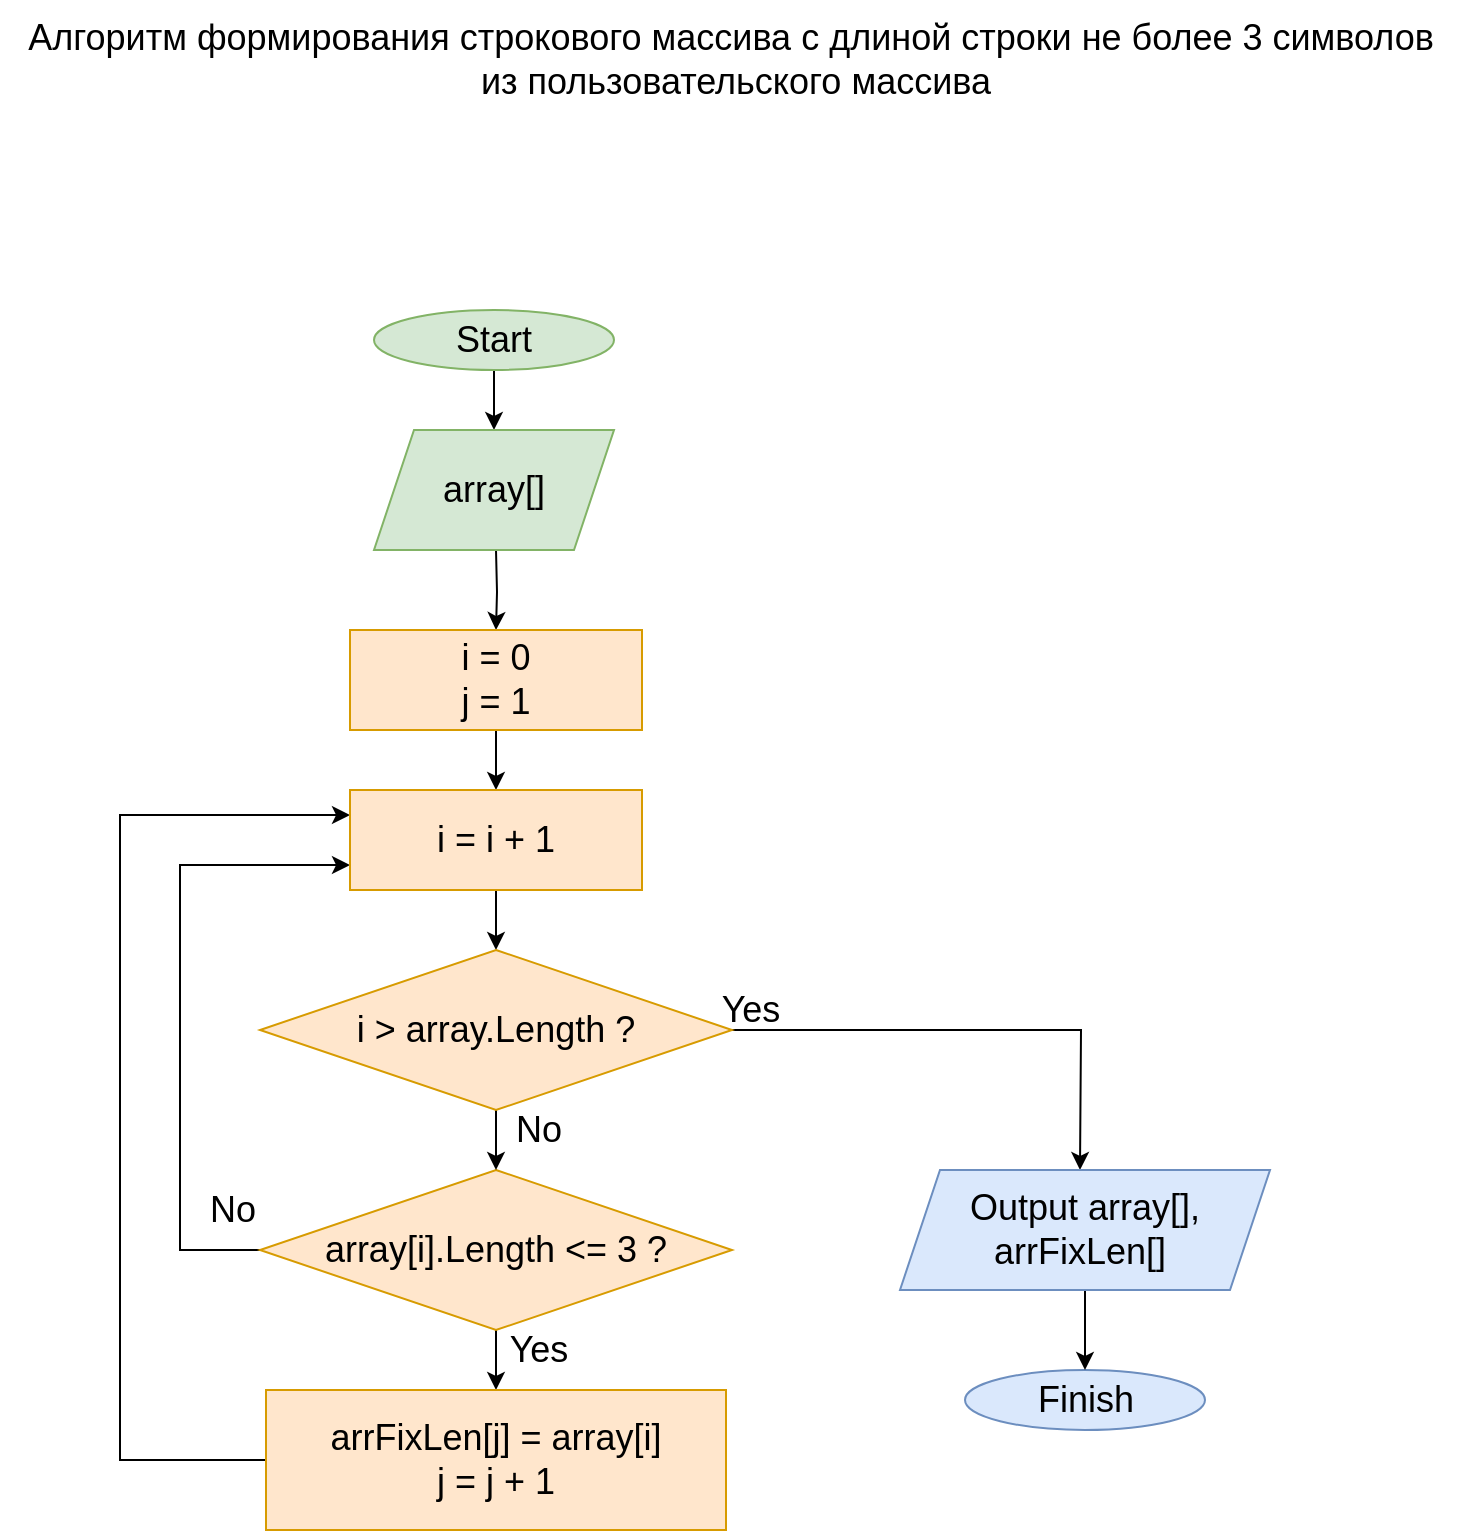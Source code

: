 <mxfile version="20.3.0" type="device"><diagram id="Tspk_7KD-ZsVzdfw8PLb" name="Страница 1"><mxGraphModel dx="1422" dy="964" grid="1" gridSize="10" guides="1" tooltips="1" connect="1" arrows="1" fold="1" page="1" pageScale="1" pageWidth="827" pageHeight="1169" math="0" shadow="0"><root><mxCell id="0"/><mxCell id="1" parent="0"/><mxCell id="B_0Bkot2f0OBIJt_bCjd-59" value="" style="edgeStyle=orthogonalEdgeStyle;rounded=0;orthogonalLoop=1;jettySize=auto;html=1;" edge="1" parent="1" source="u67WQYaS8gL_pzxMmlp0-2" target="B_0Bkot2f0OBIJt_bCjd-54"><mxGeometry relative="1" as="geometry"/></mxCell><mxCell id="u67WQYaS8gL_pzxMmlp0-2" value="Start" style="ellipse;whiteSpace=wrap;html=1;fontSize=18;fillColor=#d5e8d4;strokeColor=#82b366;" parent="1" vertex="1"><mxGeometry x="257" y="200" width="120" height="30" as="geometry"/></mxCell><mxCell id="B_0Bkot2f0OBIJt_bCjd-28" value="" style="edgeStyle=orthogonalEdgeStyle;rounded=0;orthogonalLoop=1;jettySize=auto;html=1;" edge="1" parent="1" target="B_0Bkot2f0OBIJt_bCjd-18"><mxGeometry relative="1" as="geometry"><mxPoint x="318" y="320" as="sourcePoint"/></mxGeometry></mxCell><mxCell id="UugS_S0v4DMFoO7nW22H-20" value="Finish" style="ellipse;whiteSpace=wrap;html=1;fontSize=18;fillColor=#dae8fc;strokeColor=#6c8ebf;" parent="1" vertex="1"><mxGeometry x="552.5" y="730" width="120" height="30" as="geometry"/></mxCell><mxCell id="B_0Bkot2f0OBIJt_bCjd-5" style="edgeStyle=orthogonalEdgeStyle;rounded=0;orthogonalLoop=1;jettySize=auto;html=1;exitX=0.5;exitY=1;exitDx=0;exitDy=0;fillColor=#d5e8d4;strokeColor=#82b366;" edge="1" parent="1"><mxGeometry relative="1" as="geometry"><mxPoint x="317" y="230" as="sourcePoint"/><mxPoint x="317" y="230" as="targetPoint"/></mxGeometry></mxCell><mxCell id="B_0Bkot2f0OBIJt_bCjd-43" value="" style="edgeStyle=orthogonalEdgeStyle;rounded=0;orthogonalLoop=1;jettySize=auto;html=1;" edge="1" parent="1" source="B_0Bkot2f0OBIJt_bCjd-18" target="B_0Bkot2f0OBIJt_bCjd-37"><mxGeometry relative="1" as="geometry"/></mxCell><mxCell id="B_0Bkot2f0OBIJt_bCjd-18" value="i = 0&lt;br&gt;j = 1" style="rounded=0;whiteSpace=wrap;html=1;fontSize=18;fillColor=#ffe6cc;strokeColor=#d79b00;" vertex="1" parent="1"><mxGeometry x="245" y="360" width="146" height="50" as="geometry"/></mxCell><mxCell id="B_0Bkot2f0OBIJt_bCjd-19" value="No" style="text;html=1;align=center;verticalAlign=middle;resizable=0;points=[];autosize=1;strokeColor=none;fillColor=none;fontSize=18;" vertex="1" parent="1"><mxGeometry x="161" y="630" width="50" height="40" as="geometry"/></mxCell><mxCell id="B_0Bkot2f0OBIJt_bCjd-33" value="" style="edgeStyle=orthogonalEdgeStyle;rounded=0;orthogonalLoop=1;jettySize=auto;html=1;" edge="1" parent="1" source="B_0Bkot2f0OBIJt_bCjd-21"><mxGeometry relative="1" as="geometry"><mxPoint x="318" y="740" as="targetPoint"/></mxGeometry></mxCell><mxCell id="B_0Bkot2f0OBIJt_bCjd-44" style="edgeStyle=orthogonalEdgeStyle;rounded=0;orthogonalLoop=1;jettySize=auto;html=1;exitX=0;exitY=0.5;exitDx=0;exitDy=0;entryX=0;entryY=0.75;entryDx=0;entryDy=0;" edge="1" parent="1" source="B_0Bkot2f0OBIJt_bCjd-21" target="B_0Bkot2f0OBIJt_bCjd-37"><mxGeometry relative="1" as="geometry"><mxPoint x="210" y="470" as="targetPoint"/><Array as="points"><mxPoint x="160" y="570"/><mxPoint x="160" y="478"/><mxPoint x="210" y="478"/></Array></mxGeometry></mxCell><mxCell id="B_0Bkot2f0OBIJt_bCjd-21" value="array[i].Length &amp;lt;= 3 ?" style="rhombus;whiteSpace=wrap;html=1;fontSize=18;fillColor=#ffe6cc;strokeColor=#d79b00;" vertex="1" parent="1"><mxGeometry x="200" y="630" width="236" height="80" as="geometry"/></mxCell><mxCell id="B_0Bkot2f0OBIJt_bCjd-45" style="edgeStyle=orthogonalEdgeStyle;rounded=0;orthogonalLoop=1;jettySize=auto;html=1;exitX=0;exitY=0.5;exitDx=0;exitDy=0;entryX=0;entryY=0.25;entryDx=0;entryDy=0;" edge="1" parent="1" source="B_0Bkot2f0OBIJt_bCjd-60" target="B_0Bkot2f0OBIJt_bCjd-37"><mxGeometry relative="1" as="geometry"><mxPoint x="200" y="430" as="targetPoint"/><mxPoint x="203" y="775" as="sourcePoint"/><Array as="points"><mxPoint x="130" y="775"/><mxPoint x="130" y="453"/></Array></mxGeometry></mxCell><mxCell id="B_0Bkot2f0OBIJt_bCjd-24" style="edgeStyle=orthogonalEdgeStyle;rounded=0;orthogonalLoop=1;jettySize=auto;html=1;exitX=0.5;exitY=1;exitDx=0;exitDy=0;" edge="1" parent="1" source="B_0Bkot2f0OBIJt_bCjd-18" target="B_0Bkot2f0OBIJt_bCjd-18"><mxGeometry relative="1" as="geometry"/></mxCell><mxCell id="B_0Bkot2f0OBIJt_bCjd-35" value="Yes" style="text;html=1;align=center;verticalAlign=middle;resizable=0;points=[];autosize=1;strokeColor=none;fillColor=none;fontSize=18;" vertex="1" parent="1"><mxGeometry x="420" y="530" width="50" height="40" as="geometry"/></mxCell><mxCell id="B_0Bkot2f0OBIJt_bCjd-48" value="" style="edgeStyle=orthogonalEdgeStyle;rounded=0;orthogonalLoop=1;jettySize=auto;html=1;" edge="1" parent="1" source="B_0Bkot2f0OBIJt_bCjd-37" target="B_0Bkot2f0OBIJt_bCjd-47"><mxGeometry relative="1" as="geometry"/></mxCell><mxCell id="B_0Bkot2f0OBIJt_bCjd-37" value="i = i + 1" style="rounded=0;whiteSpace=wrap;html=1;fontSize=18;fillColor=#ffe6cc;strokeColor=#d79b00;" vertex="1" parent="1"><mxGeometry x="245" y="440" width="146" height="50" as="geometry"/></mxCell><mxCell id="B_0Bkot2f0OBIJt_bCjd-50" value="" style="edgeStyle=orthogonalEdgeStyle;rounded=0;orthogonalLoop=1;jettySize=auto;html=1;" edge="1" parent="1" source="B_0Bkot2f0OBIJt_bCjd-47" target="B_0Bkot2f0OBIJt_bCjd-21"><mxGeometry relative="1" as="geometry"/></mxCell><mxCell id="B_0Bkot2f0OBIJt_bCjd-53" style="edgeStyle=orthogonalEdgeStyle;rounded=0;orthogonalLoop=1;jettySize=auto;html=1;exitX=1;exitY=0.5;exitDx=0;exitDy=0;" edge="1" parent="1" source="B_0Bkot2f0OBIJt_bCjd-47"><mxGeometry relative="1" as="geometry"><mxPoint x="610" y="630" as="targetPoint"/></mxGeometry></mxCell><mxCell id="B_0Bkot2f0OBIJt_bCjd-47" value="i &amp;gt; array.Length ?" style="rhombus;whiteSpace=wrap;html=1;fontSize=18;fillColor=#ffe6cc;strokeColor=#d79b00;" vertex="1" parent="1"><mxGeometry x="200" y="520" width="236" height="80" as="geometry"/></mxCell><mxCell id="B_0Bkot2f0OBIJt_bCjd-51" value="Yes" style="text;html=1;align=center;verticalAlign=middle;resizable=0;points=[];autosize=1;strokeColor=none;fillColor=none;fontSize=18;" vertex="1" parent="1"><mxGeometry x="314" y="700" width="50" height="40" as="geometry"/></mxCell><mxCell id="B_0Bkot2f0OBIJt_bCjd-54" value="array[]" style="shape=parallelogram;perimeter=parallelogramPerimeter;whiteSpace=wrap;html=1;fixedSize=1;fontSize=18;fillColor=#d5e8d4;strokeColor=#82b366;" vertex="1" parent="1"><mxGeometry x="257" y="260" width="120" height="60" as="geometry"/></mxCell><mxCell id="B_0Bkot2f0OBIJt_bCjd-57" value="" style="edgeStyle=orthogonalEdgeStyle;rounded=0;orthogonalLoop=1;jettySize=auto;html=1;" edge="1" parent="1" source="B_0Bkot2f0OBIJt_bCjd-56" target="UugS_S0v4DMFoO7nW22H-20"><mxGeometry relative="1" as="geometry"/></mxCell><mxCell id="B_0Bkot2f0OBIJt_bCjd-56" value="Output array[], arrFixLen[]&amp;nbsp;" style="shape=parallelogram;perimeter=parallelogramPerimeter;whiteSpace=wrap;html=1;fixedSize=1;fontSize=18;fillColor=#dae8fc;strokeColor=#6c8ebf;" vertex="1" parent="1"><mxGeometry x="520" y="630" width="185" height="60" as="geometry"/></mxCell><mxCell id="B_0Bkot2f0OBIJt_bCjd-58" value="No" style="text;html=1;align=center;verticalAlign=middle;resizable=0;points=[];autosize=1;strokeColor=none;fillColor=none;fontSize=18;" vertex="1" parent="1"><mxGeometry x="314" y="590" width="50" height="40" as="geometry"/></mxCell><mxCell id="B_0Bkot2f0OBIJt_bCjd-60" value="arrFixLen[j] = array[i]&lt;br&gt;j = j + 1" style="rounded=0;whiteSpace=wrap;html=1;fontSize=18;fillColor=#ffe6cc;strokeColor=#d79b00;" vertex="1" parent="1"><mxGeometry x="203" y="740" width="230" height="70" as="geometry"/></mxCell><mxCell id="B_0Bkot2f0OBIJt_bCjd-62" value="&lt;font style=&quot;font-size: 18px;&quot;&gt;Алгоритм формирования строкового массива с длиной строки не более 3 символов&lt;br&gt;&amp;nbsp;из пользовательского массива&lt;/font&gt;" style="text;html=1;align=center;verticalAlign=middle;resizable=0;points=[];autosize=1;strokeColor=none;fillColor=none;" vertex="1" parent="1"><mxGeometry x="70" y="45" width="730" height="60" as="geometry"/></mxCell></root></mxGraphModel></diagram></mxfile>